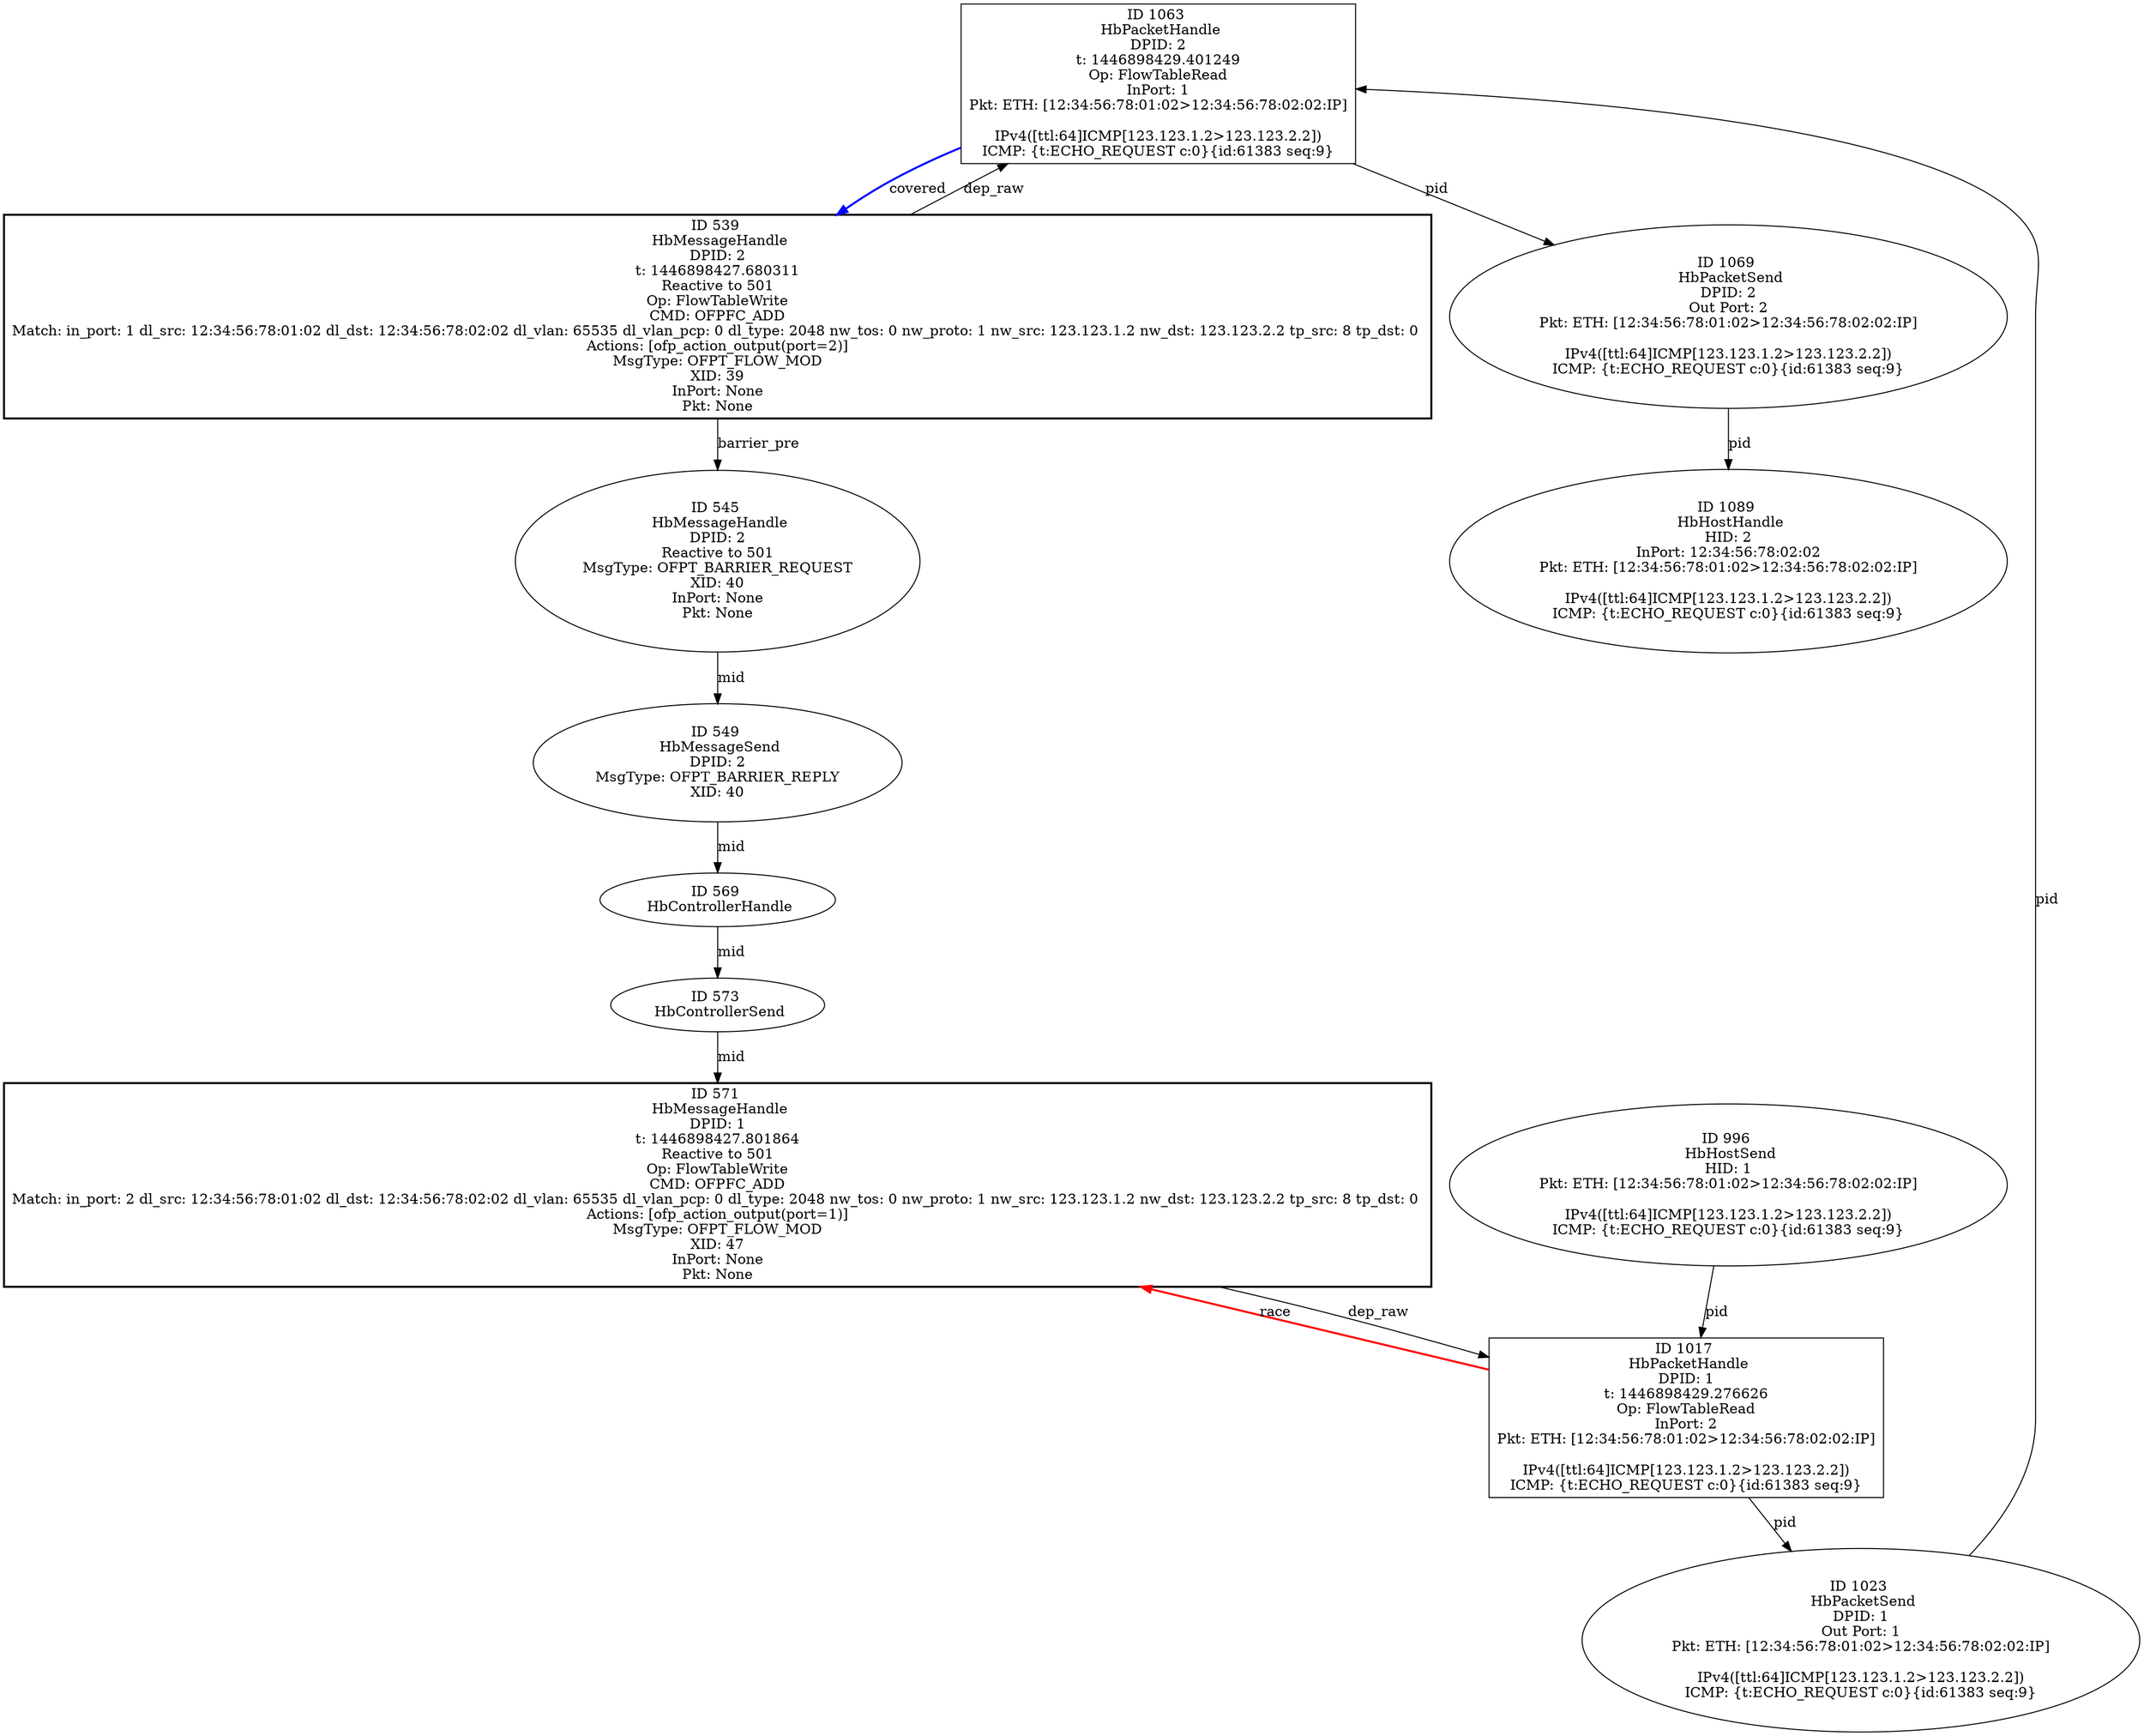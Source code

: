 strict digraph G {
1089 [shape=oval, event=<hb_events.HbHostHandle object at 0x10fa55490>, label="ID 1089 
 HbHostHandle
HID: 2
InPort: 12:34:56:78:02:02
Pkt: ETH: [12:34:56:78:01:02>12:34:56:78:02:02:IP]

IPv4([ttl:64]ICMP[123.123.1.2>123.123.2.2])
ICMP: {t:ECHO_REQUEST c:0}{id:61383 seq:9}"];
539 [event=<hb_events.HbMessageHandle object at 0x10f84a3d0>, shape=box, cmd_type="Reactive to 501", style=bold, label="ID 539 
 HbMessageHandle
DPID: 2
t: 1446898427.680311
Reactive to 501
Op: FlowTableWrite
CMD: OFPFC_ADD
Match: in_port: 1 dl_src: 12:34:56:78:01:02 dl_dst: 12:34:56:78:02:02 dl_vlan: 65535 dl_vlan_pcp: 0 dl_type: 2048 nw_tos: 0 nw_proto: 1 nw_src: 123.123.1.2 nw_dst: 123.123.2.2 tp_src: 8 tp_dst: 0 
Actions: [ofp_action_output(port=2)]
MsgType: OFPT_FLOW_MOD
XID: 39
InPort: None
Pkt: None"];
996 [shape=oval, event=<hb_events.HbHostSend object at 0x10f975990>, label="ID 996 
 HbHostSend
HID: 1
Pkt: ETH: [12:34:56:78:01:02>12:34:56:78:02:02:IP]

IPv4([ttl:64]ICMP[123.123.1.2>123.123.2.2])
ICMP: {t:ECHO_REQUEST c:0}{id:61383 seq:9}"];
549 [shape=oval, event=<hb_events.HbMessageSend object at 0x10f84a4d0>, label="ID 549 
 HbMessageSend
DPID: 2
MsgType: OFPT_BARRIER_REPLY
XID: 40"];
1063 [shape=box, event=<hb_events.HbPacketHandle object at 0x10fa48650>, label="ID 1063 
 HbPacketHandle
DPID: 2
t: 1446898429.401249
Op: FlowTableRead
InPort: 1
Pkt: ETH: [12:34:56:78:01:02>12:34:56:78:02:02:IP]

IPv4([ttl:64]ICMP[123.123.1.2>123.123.2.2])
ICMP: {t:ECHO_REQUEST c:0}{id:61383 seq:9}"];
1069 [shape=oval, event=<hb_events.HbPacketSend object at 0x10fa48cd0>, label="ID 1069 
 HbPacketSend
DPID: 2
Out Port: 2
Pkt: ETH: [12:34:56:78:01:02>12:34:56:78:02:02:IP]

IPv4([ttl:64]ICMP[123.123.1.2>123.123.2.2])
ICMP: {t:ECHO_REQUEST c:0}{id:61383 seq:9}"];
545 [shape=oval, cmd_type="Reactive to 501", event=<hb_events.HbMessageHandle object at 0x10f84a590>, label="ID 545 
 HbMessageHandle
DPID: 2
Reactive to 501
MsgType: OFPT_BARRIER_REQUEST
XID: 40
InPort: None
Pkt: None"];
569 [shape=oval, event=<hb_events.HbControllerHandle object at 0x10f8502d0>, label="ID 569 
 HbControllerHandle"];
1017 [shape=box, event=<hb_events.HbPacketHandle object at 0x10fa28b90>, label="ID 1017 
 HbPacketHandle
DPID: 1
t: 1446898429.276626
Op: FlowTableRead
InPort: 2
Pkt: ETH: [12:34:56:78:01:02>12:34:56:78:02:02:IP]

IPv4([ttl:64]ICMP[123.123.1.2>123.123.2.2])
ICMP: {t:ECHO_REQUEST c:0}{id:61383 seq:9}"];
571 [event=<hb_events.HbMessageHandle object at 0x10f856bd0>, shape=box, cmd_type="Reactive to 501", style=bold, label="ID 571 
 HbMessageHandle
DPID: 1
t: 1446898427.801864
Reactive to 501
Op: FlowTableWrite
CMD: OFPFC_ADD
Match: in_port: 2 dl_src: 12:34:56:78:01:02 dl_dst: 12:34:56:78:02:02 dl_vlan: 65535 dl_vlan_pcp: 0 dl_type: 2048 nw_tos: 0 nw_proto: 1 nw_src: 123.123.1.2 nw_dst: 123.123.2.2 tp_src: 8 tp_dst: 0 
Actions: [ofp_action_output(port=1)]
MsgType: OFPT_FLOW_MOD
XID: 47
InPort: None
Pkt: None"];
573 [shape=oval, event=<hb_events.HbControllerSend object at 0x10f850d10>, label="ID 573 
 HbControllerSend"];
1023 [shape=oval, event=<hb_events.HbPacketSend object at 0x10fa28f90>, label="ID 1023 
 HbPacketSend
DPID: 1
Out Port: 1
Pkt: ETH: [12:34:56:78:01:02>12:34:56:78:02:02:IP]

IPv4([ttl:64]ICMP[123.123.1.2>123.123.2.2])
ICMP: {t:ECHO_REQUEST c:0}{id:61383 seq:9}"];
539 -> 545  [rel=barrier_pre, label=barrier_pre];
539 -> 1063  [rel=dep_raw, label=dep_raw];
996 -> 1017  [rel=pid, label=pid];
549 -> 569  [rel=mid, label=mid];
1063 -> 539  [harmful=True, color=blue, style=bold, rel=covered, label=covered];
1063 -> 1069  [rel=pid, label=pid];
1069 -> 1089  [rel=pid, label=pid];
545 -> 549  [rel=mid, label=mid];
569 -> 573  [rel=mid, label=mid];
1017 -> 571  [harmful=True, color=red, style=bold, rel=race, label=race];
1017 -> 1023  [rel=pid, label=pid];
571 -> 1017  [rel=dep_raw, label=dep_raw];
573 -> 571  [rel=mid, label=mid];
1023 -> 1063  [rel=pid, label=pid];
}
